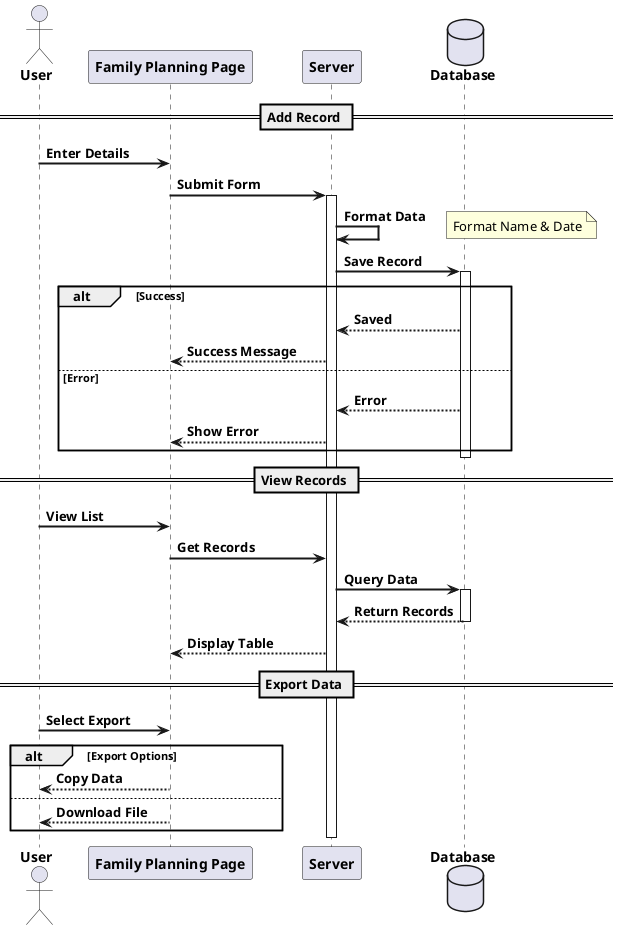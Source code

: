 @startuml Family Planning Management

skinparam DefaultFontStyle bold
skinparam ParticipantPadding 20
skinparam BoxPadding 10
skinparam SequenceGroupBodyBackgroundColor transparent
skinparam ArrowThickness 2

actor "<b>User</b>" as User
participant "<b>Family Planning Page</b>" as UI
participant "<b>Server</b>" as Server
database "<b>Database</b>" as DB

== Add Record ==
User -> UI: <b>Enter Details</b>
UI -> Server: <b>Submit Form</b>
activate Server

Server -> Server: <b>Format Data</b>
note right: Format Name & Date

Server -> DB: <b>Save Record</b>
activate DB

alt <b>Success</b>
    DB --[bold]-> Server: <b>Saved</b>
    Server --[bold]-> UI: <b>Success Message</b>
else <b>Error</b>
    DB --[bold]-> Server: <b>Error</b>
    Server --[bold]-> UI: <b>Show Error</b>
end
deactivate DB

== View Records ==
User -> UI: <b>View List</b>
UI -> Server: <b>Get Records</b>
Server -> DB: <b>Query Data</b>
activate DB
DB --[bold]-> Server: <b>Return Records</b>
deactivate DB
Server --[bold]-> UI: <b>Display Table</b>

== Export Data ==
User -> UI: <b>Select Export</b>
alt <b>Export Options</b>
    UI --[bold]-> User: <b>Copy Data</b>
else
    UI --[bold]-> User: <b>Download File</b>
end

deactivate Server

@enduml